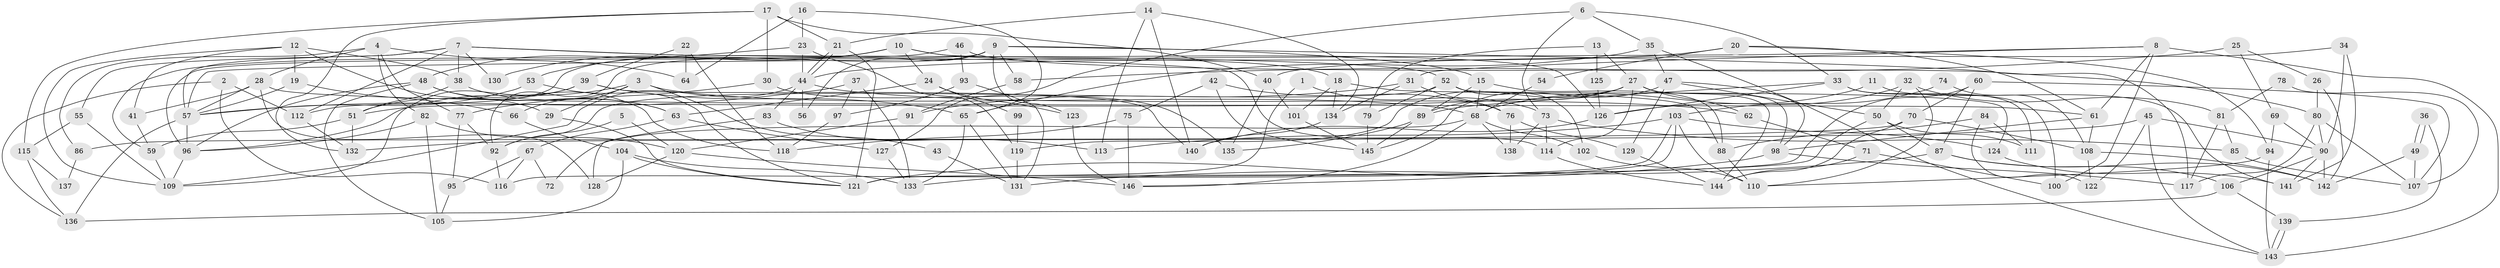 // coarse degree distribution, {2: 0.10204081632653061, 5: 0.16326530612244897, 7: 0.11224489795918367, 4: 0.22448979591836735, 8: 0.061224489795918366, 9: 0.05102040816326531, 6: 0.12244897959183673, 3: 0.16326530612244897}
// Generated by graph-tools (version 1.1) at 2025/23/03/03/25 07:23:58]
// undirected, 146 vertices, 292 edges
graph export_dot {
graph [start="1"]
  node [color=gray90,style=filled];
  1;
  2;
  3;
  4;
  5;
  6;
  7;
  8;
  9;
  10;
  11;
  12;
  13;
  14;
  15;
  16;
  17;
  18;
  19;
  20;
  21;
  22;
  23;
  24;
  25;
  26;
  27;
  28;
  29;
  30;
  31;
  32;
  33;
  34;
  35;
  36;
  37;
  38;
  39;
  40;
  41;
  42;
  43;
  44;
  45;
  46;
  47;
  48;
  49;
  50;
  51;
  52;
  53;
  54;
  55;
  56;
  57;
  58;
  59;
  60;
  61;
  62;
  63;
  64;
  65;
  66;
  67;
  68;
  69;
  70;
  71;
  72;
  73;
  74;
  75;
  76;
  77;
  78;
  79;
  80;
  81;
  82;
  83;
  84;
  85;
  86;
  87;
  88;
  89;
  90;
  91;
  92;
  93;
  94;
  95;
  96;
  97;
  98;
  99;
  100;
  101;
  102;
  103;
  104;
  105;
  106;
  107;
  108;
  109;
  110;
  111;
  112;
  113;
  114;
  115;
  116;
  117;
  118;
  119;
  120;
  121;
  122;
  123;
  124;
  125;
  126;
  127;
  128;
  129;
  130;
  131;
  132;
  133;
  134;
  135;
  136;
  137;
  138;
  139;
  140;
  141;
  142;
  143;
  144;
  145;
  146;
  1 -- 73;
  1 -- 121;
  2 -- 136;
  2 -- 116;
  2 -- 112;
  3 -- 96;
  3 -- 29;
  3 -- 43;
  3 -- 66;
  3 -- 68;
  4 -- 28;
  4 -- 82;
  4 -- 64;
  4 -- 77;
  4 -- 86;
  5 -- 120;
  5 -- 92;
  6 -- 73;
  6 -- 33;
  6 -- 35;
  6 -- 127;
  7 -- 112;
  7 -- 57;
  7 -- 38;
  7 -- 52;
  7 -- 55;
  7 -- 114;
  7 -- 130;
  8 -- 100;
  8 -- 143;
  8 -- 31;
  8 -- 57;
  8 -- 61;
  9 -- 96;
  9 -- 117;
  9 -- 15;
  9 -- 56;
  9 -- 58;
  9 -- 112;
  9 -- 123;
  10 -- 92;
  10 -- 24;
  10 -- 18;
  10 -- 53;
  10 -- 126;
  10 -- 130;
  11 -- 141;
  11 -- 68;
  12 -- 38;
  12 -- 109;
  12 -- 19;
  12 -- 29;
  12 -- 41;
  13 -- 79;
  13 -- 27;
  13 -- 125;
  14 -- 140;
  14 -- 21;
  14 -- 113;
  14 -- 134;
  15 -- 88;
  15 -- 68;
  15 -- 89;
  16 -- 23;
  16 -- 65;
  16 -- 64;
  17 -- 21;
  17 -- 115;
  17 -- 30;
  17 -- 40;
  17 -- 132;
  18 -- 134;
  18 -- 88;
  18 -- 101;
  19 -- 57;
  19 -- 66;
  20 -- 94;
  20 -- 61;
  20 -- 44;
  20 -- 54;
  21 -- 121;
  21 -- 44;
  21 -- 44;
  22 -- 64;
  22 -- 118;
  22 -- 39;
  23 -- 44;
  23 -- 48;
  23 -- 119;
  24 -- 63;
  24 -- 123;
  24 -- 99;
  25 -- 26;
  25 -- 69;
  25 -- 58;
  26 -- 80;
  26 -- 142;
  27 -- 114;
  27 -- 51;
  27 -- 62;
  27 -- 89;
  27 -- 98;
  27 -- 119;
  27 -- 144;
  28 -- 57;
  28 -- 61;
  28 -- 41;
  28 -- 128;
  29 -- 121;
  30 -- 77;
  30 -- 135;
  31 -- 134;
  31 -- 76;
  31 -- 91;
  32 -- 126;
  32 -- 50;
  32 -- 81;
  32 -- 110;
  33 -- 111;
  33 -- 89;
  33 -- 100;
  33 -- 126;
  34 -- 40;
  34 -- 90;
  34 -- 141;
  35 -- 65;
  35 -- 47;
  35 -- 143;
  36 -- 49;
  36 -- 49;
  36 -- 139;
  37 -- 133;
  37 -- 57;
  37 -- 97;
  38 -- 51;
  38 -- 63;
  39 -- 109;
  39 -- 51;
  39 -- 65;
  39 -- 140;
  40 -- 135;
  40 -- 101;
  41 -- 59;
  42 -- 145;
  42 -- 76;
  42 -- 75;
  43 -- 131;
  44 -- 56;
  44 -- 62;
  44 -- 83;
  44 -- 109;
  45 -- 143;
  45 -- 132;
  45 -- 90;
  45 -- 122;
  46 -- 93;
  46 -- 59;
  46 -- 80;
  47 -- 145;
  47 -- 50;
  47 -- 98;
  47 -- 129;
  48 -- 63;
  48 -- 96;
  48 -- 105;
  48 -- 118;
  49 -- 107;
  49 -- 142;
  50 -- 133;
  50 -- 87;
  50 -- 111;
  51 -- 132;
  51 -- 59;
  52 -- 102;
  52 -- 79;
  52 -- 92;
  52 -- 124;
  53 -- 121;
  53 -- 57;
  54 -- 68;
  55 -- 109;
  55 -- 115;
  57 -- 96;
  57 -- 136;
  58 -- 91;
  59 -- 109;
  60 -- 70;
  60 -- 121;
  60 -- 87;
  60 -- 107;
  61 -- 98;
  61 -- 108;
  62 -- 71;
  63 -- 127;
  63 -- 67;
  65 -- 131;
  65 -- 133;
  66 -- 104;
  67 -- 95;
  67 -- 72;
  67 -- 116;
  68 -- 72;
  68 -- 102;
  68 -- 138;
  68 -- 146;
  69 -- 90;
  69 -- 94;
  70 -- 144;
  70 -- 108;
  70 -- 86;
  71 -- 144;
  71 -- 100;
  73 -- 138;
  73 -- 85;
  73 -- 114;
  74 -- 103;
  74 -- 108;
  75 -- 146;
  75 -- 118;
  76 -- 129;
  76 -- 138;
  77 -- 92;
  77 -- 95;
  78 -- 81;
  78 -- 107;
  79 -- 145;
  80 -- 90;
  80 -- 107;
  80 -- 117;
  81 -- 117;
  81 -- 85;
  82 -- 96;
  82 -- 120;
  82 -- 105;
  83 -- 113;
  83 -- 128;
  84 -- 122;
  84 -- 88;
  84 -- 111;
  85 -- 107;
  86 -- 137;
  87 -- 106;
  87 -- 131;
  87 -- 142;
  88 -- 110;
  89 -- 135;
  89 -- 145;
  90 -- 142;
  90 -- 106;
  90 -- 141;
  91 -- 120;
  92 -- 116;
  93 -- 97;
  93 -- 131;
  94 -- 110;
  94 -- 143;
  95 -- 105;
  96 -- 109;
  97 -- 118;
  98 -- 117;
  98 -- 121;
  99 -- 119;
  101 -- 145;
  102 -- 110;
  103 -- 124;
  103 -- 146;
  103 -- 110;
  103 -- 113;
  103 -- 116;
  104 -- 105;
  104 -- 121;
  104 -- 133;
  106 -- 136;
  106 -- 139;
  108 -- 142;
  108 -- 122;
  112 -- 132;
  114 -- 144;
  115 -- 136;
  115 -- 137;
  119 -- 131;
  120 -- 128;
  120 -- 146;
  123 -- 146;
  124 -- 141;
  125 -- 126;
  126 -- 140;
  127 -- 133;
  129 -- 144;
  134 -- 140;
  139 -- 143;
  139 -- 143;
}
